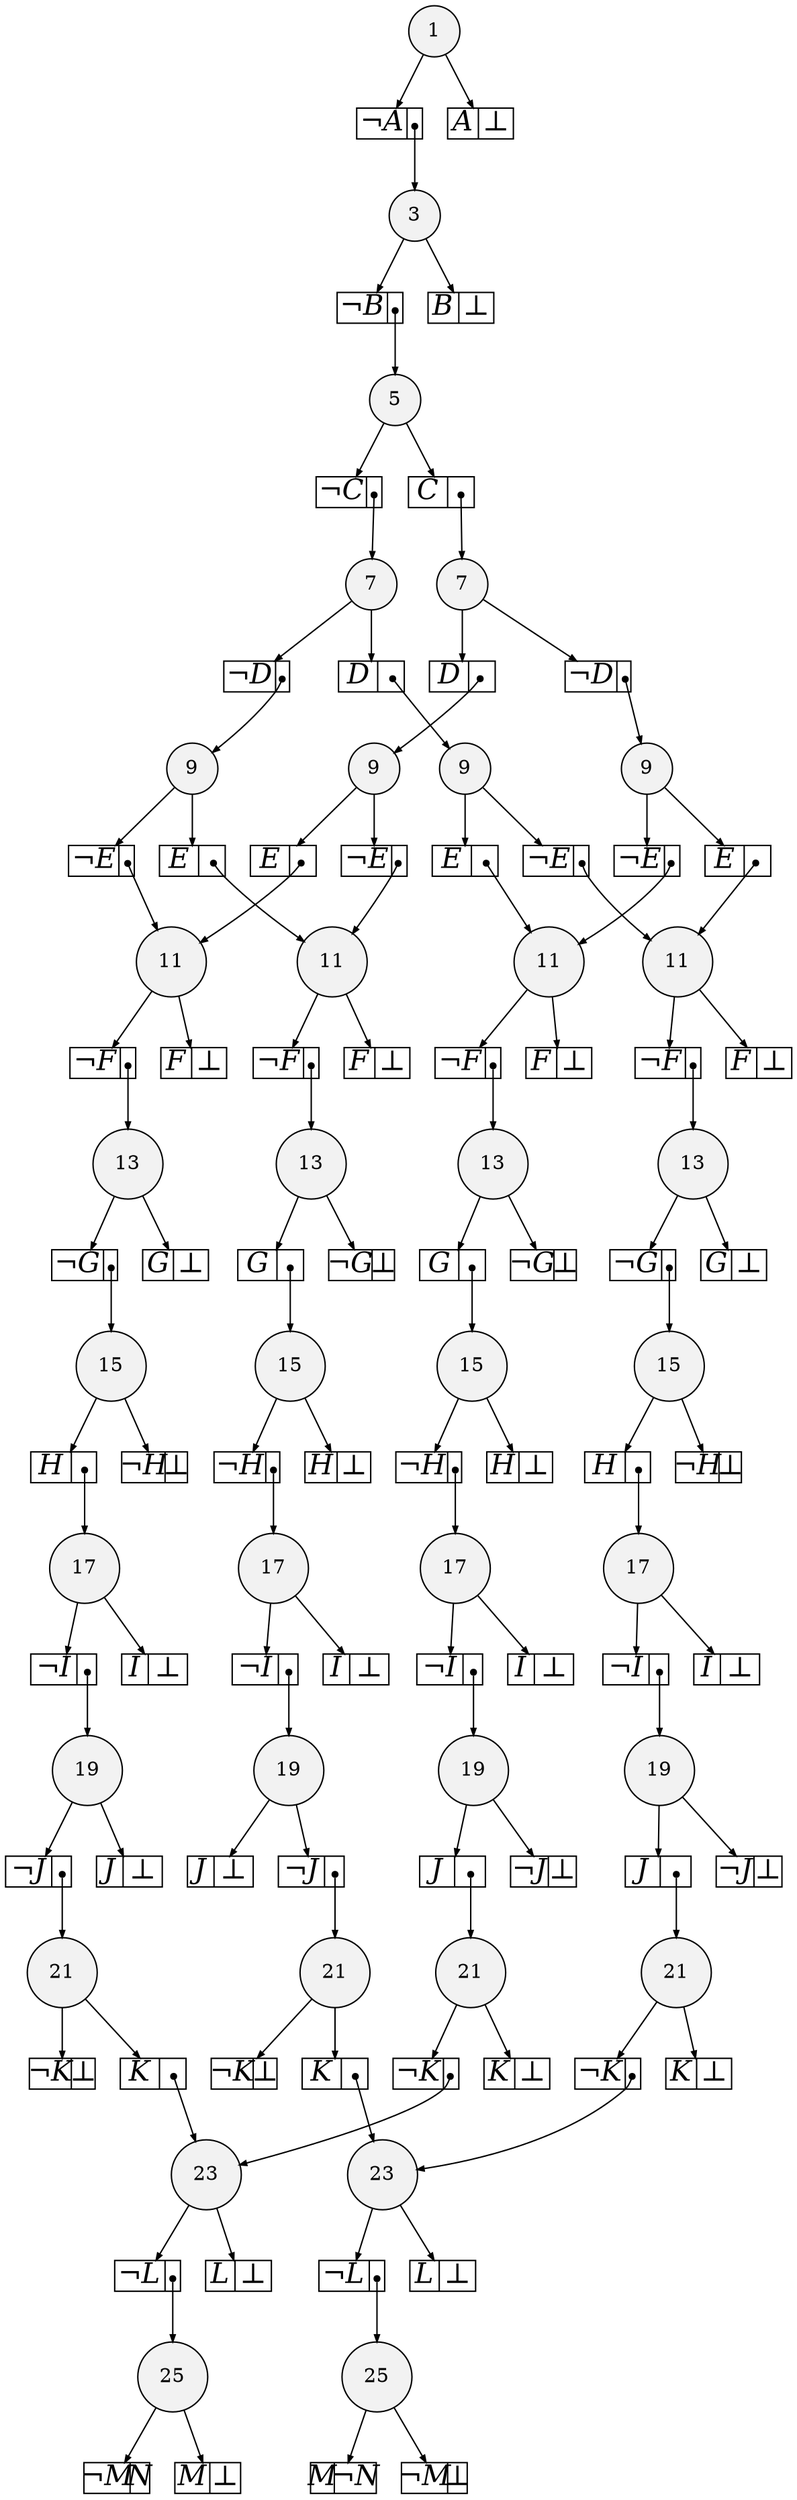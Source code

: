 
digraph sdd {

overlap=false

{rank=same; n960 n955 }
{rank=same; n961 n956 }
{rank=same; n67368 n67379 n67356 n67345 }
{rank=same; n67369 n67380 n67357 n67346 }
{rank=same; n67370 n67381 n67358 n67347 }
{rank=same; n67371 n67382 n67359 n67348 }
{rank=same; n67372 n67383 n67360 n67349 }
{rank=same; n70012 n69960 n70014 n69962 }
{rank=same; n70027 n70026 n70024 n70023 }
{rank=same; n70028 n70025 }
{rank=same; n70029 }
{rank=same; n71582 }
{rank=same; n71583 }

n960 [label= "25",style=filled,fillcolor=gray95,shape=circle,height=.25,width=.25]; 
n960e0
      [label= "<L>&not;M|<R>N",
      shape=record,
      fontsize=20,
      fontname="Times-Italic",
      fillcolor=white,
      style=filled,
      fixedsize=true,
      height=.30, 
      width=.65];

n960->n960e0 [arrowsize=.50];
n960e1
      [label= "<L>M|<R>&#8869;",
      shape=record,
      fontsize=20,
      fontname="Times-Italic",
      fillcolor=white,
      style=filled,
      fixedsize=true,
      height=.30, 
      width=.65];

n960->n960e1 [arrowsize=.50];
n955 [label= "25",style=filled,fillcolor=gray95,shape=circle,height=.25,width=.25]; 
n955e0
      [label= "<L>M|<R>&not;N",
      shape=record,
      fontsize=20,
      fontname="Times-Italic",
      fillcolor=white,
      style=filled,
      fixedsize=true,
      height=.30, 
      width=.65];

n955->n955e0 [arrowsize=.50];
n955e1
      [label= "<L>&not;M|<R>&#8869;",
      shape=record,
      fontsize=20,
      fontname="Times-Italic",
      fillcolor=white,
      style=filled,
      fixedsize=true,
      height=.30, 
      width=.65];

n955->n955e1 [arrowsize=.50];
n961 [label= "23",style=filled,fillcolor=gray95,shape=circle,height=.25,width=.25]; 
n961e0
      [label= "<L>&not;L|<R>",
      shape=record,
      fontsize=20,
      fontname="Times-Italic",
      fillcolor=white,
      style=filled,
      fixedsize=true,
      height=.30, 
      width=.65];

n961->n961e0 [arrowsize=.50];
n961e0:R:c->n960 [arrowsize=.50,tailclip=false,arrowtail=dot,dir=both];
n961e1
      [label= "<L>L|<R>&#8869;",
      shape=record,
      fontsize=20,
      fontname="Times-Italic",
      fillcolor=white,
      style=filled,
      fixedsize=true,
      height=.30, 
      width=.65];

n961->n961e1 [arrowsize=.50];
n956 [label= "23",style=filled,fillcolor=gray95,shape=circle,height=.25,width=.25]; 
n956e0
      [label= "<L>&not;L|<R>",
      shape=record,
      fontsize=20,
      fontname="Times-Italic",
      fillcolor=white,
      style=filled,
      fixedsize=true,
      height=.30, 
      width=.65];

n956->n956e0 [arrowsize=.50];
n956e0:R:c->n955 [arrowsize=.50,tailclip=false,arrowtail=dot,dir=both];
n956e1
      [label= "<L>L|<R>&#8869;",
      shape=record,
      fontsize=20,
      fontname="Times-Italic",
      fillcolor=white,
      style=filled,
      fixedsize=true,
      height=.30, 
      width=.65];

n956->n956e1 [arrowsize=.50];
n67368 [label= "21",style=filled,fillcolor=gray95,shape=circle,height=.25,width=.25]; 
n67368e0
      [label= "<L>K|<R>",
      shape=record,
      fontsize=20,
      fontname="Times-Italic",
      fillcolor=white,
      style=filled,
      fixedsize=true,
      height=.30, 
      width=.65];

n67368->n67368e0 [arrowsize=.50];
n67368e0:R:c->n961 [arrowsize=.50,tailclip=false,arrowtail=dot,dir=both];
n67368e1
      [label= "<L>&not;K|<R>&#8869;",
      shape=record,
      fontsize=20,
      fontname="Times-Italic",
      fillcolor=white,
      style=filled,
      fixedsize=true,
      height=.30, 
      width=.65];

n67368->n67368e1 [arrowsize=.50];
n67379 [label= "21",style=filled,fillcolor=gray95,shape=circle,height=.25,width=.25]; 
n67379e0
      [label= "<L>K|<R>",
      shape=record,
      fontsize=20,
      fontname="Times-Italic",
      fillcolor=white,
      style=filled,
      fixedsize=true,
      height=.30, 
      width=.65];

n67379->n67379e0 [arrowsize=.50];
n67379e0:R:c->n956 [arrowsize=.50,tailclip=false,arrowtail=dot,dir=both];
n67379e1
      [label= "<L>&not;K|<R>&#8869;",
      shape=record,
      fontsize=20,
      fontname="Times-Italic",
      fillcolor=white,
      style=filled,
      fixedsize=true,
      height=.30, 
      width=.65];

n67379->n67379e1 [arrowsize=.50];
n67356 [label= "21",style=filled,fillcolor=gray95,shape=circle,height=.25,width=.25]; 
n67356e0
      [label= "<L>&not;K|<R>",
      shape=record,
      fontsize=20,
      fontname="Times-Italic",
      fillcolor=white,
      style=filled,
      fixedsize=true,
      height=.30, 
      width=.65];

n67356->n67356e0 [arrowsize=.50];
n67356e0:R:c->n961 [arrowsize=.50,tailclip=false,arrowtail=dot,dir=both];
n67356e1
      [label= "<L>K|<R>&#8869;",
      shape=record,
      fontsize=20,
      fontname="Times-Italic",
      fillcolor=white,
      style=filled,
      fixedsize=true,
      height=.30, 
      width=.65];

n67356->n67356e1 [arrowsize=.50];
n67345 [label= "21",style=filled,fillcolor=gray95,shape=circle,height=.25,width=.25]; 
n67345e0
      [label= "<L>&not;K|<R>",
      shape=record,
      fontsize=20,
      fontname="Times-Italic",
      fillcolor=white,
      style=filled,
      fixedsize=true,
      height=.30, 
      width=.65];

n67345->n67345e0 [arrowsize=.50];
n67345e0:R:c->n956 [arrowsize=.50,tailclip=false,arrowtail=dot,dir=both];
n67345e1
      [label= "<L>K|<R>&#8869;",
      shape=record,
      fontsize=20,
      fontname="Times-Italic",
      fillcolor=white,
      style=filled,
      fixedsize=true,
      height=.30, 
      width=.65];

n67345->n67345e1 [arrowsize=.50];
n67369 [label= "19",style=filled,fillcolor=gray95,shape=circle,height=.25,width=.25]; 
n67369e0
      [label= "<L>&not;J|<R>",
      shape=record,
      fontsize=20,
      fontname="Times-Italic",
      fillcolor=white,
      style=filled,
      fixedsize=true,
      height=.30, 
      width=.65];

n67369->n67369e0 [arrowsize=.50];
n67369e0:R:c->n67368 [arrowsize=.50,tailclip=false,arrowtail=dot,dir=both];
n67369e1
      [label= "<L>J|<R>&#8869;",
      shape=record,
      fontsize=20,
      fontname="Times-Italic",
      fillcolor=white,
      style=filled,
      fixedsize=true,
      height=.30, 
      width=.65];

n67369->n67369e1 [arrowsize=.50];
n67380 [label= "19",style=filled,fillcolor=gray95,shape=circle,height=.25,width=.25]; 
n67380e0
      [label= "<L>&not;J|<R>",
      shape=record,
      fontsize=20,
      fontname="Times-Italic",
      fillcolor=white,
      style=filled,
      fixedsize=true,
      height=.30, 
      width=.65];

n67380->n67380e0 [arrowsize=.50];
n67380e0:R:c->n67379 [arrowsize=.50,tailclip=false,arrowtail=dot,dir=both];
n67380e1
      [label= "<L>J|<R>&#8869;",
      shape=record,
      fontsize=20,
      fontname="Times-Italic",
      fillcolor=white,
      style=filled,
      fixedsize=true,
      height=.30, 
      width=.65];

n67380->n67380e1 [arrowsize=.50];
n67357 [label= "19",style=filled,fillcolor=gray95,shape=circle,height=.25,width=.25]; 
n67357e0
      [label= "<L>J|<R>",
      shape=record,
      fontsize=20,
      fontname="Times-Italic",
      fillcolor=white,
      style=filled,
      fixedsize=true,
      height=.30, 
      width=.65];

n67357->n67357e0 [arrowsize=.50];
n67357e0:R:c->n67356 [arrowsize=.50,tailclip=false,arrowtail=dot,dir=both];
n67357e1
      [label= "<L>&not;J|<R>&#8869;",
      shape=record,
      fontsize=20,
      fontname="Times-Italic",
      fillcolor=white,
      style=filled,
      fixedsize=true,
      height=.30, 
      width=.65];

n67357->n67357e1 [arrowsize=.50];
n67346 [label= "19",style=filled,fillcolor=gray95,shape=circle,height=.25,width=.25]; 
n67346e0
      [label= "<L>J|<R>",
      shape=record,
      fontsize=20,
      fontname="Times-Italic",
      fillcolor=white,
      style=filled,
      fixedsize=true,
      height=.30, 
      width=.65];

n67346->n67346e0 [arrowsize=.50];
n67346e0:R:c->n67345 [arrowsize=.50,tailclip=false,arrowtail=dot,dir=both];
n67346e1
      [label= "<L>&not;J|<R>&#8869;",
      shape=record,
      fontsize=20,
      fontname="Times-Italic",
      fillcolor=white,
      style=filled,
      fixedsize=true,
      height=.30, 
      width=.65];

n67346->n67346e1 [arrowsize=.50];
n67370 [label= "17",style=filled,fillcolor=gray95,shape=circle,height=.25,width=.25]; 
n67370e0
      [label= "<L>&not;I|<R>",
      shape=record,
      fontsize=20,
      fontname="Times-Italic",
      fillcolor=white,
      style=filled,
      fixedsize=true,
      height=.30, 
      width=.65];

n67370->n67370e0 [arrowsize=.50];
n67370e0:R:c->n67369 [arrowsize=.50,tailclip=false,arrowtail=dot,dir=both];
n67370e1
      [label= "<L>I|<R>&#8869;",
      shape=record,
      fontsize=20,
      fontname="Times-Italic",
      fillcolor=white,
      style=filled,
      fixedsize=true,
      height=.30, 
      width=.65];

n67370->n67370e1 [arrowsize=.50];
n67381 [label= "17",style=filled,fillcolor=gray95,shape=circle,height=.25,width=.25]; 
n67381e0
      [label= "<L>&not;I|<R>",
      shape=record,
      fontsize=20,
      fontname="Times-Italic",
      fillcolor=white,
      style=filled,
      fixedsize=true,
      height=.30, 
      width=.65];

n67381->n67381e0 [arrowsize=.50];
n67381e0:R:c->n67380 [arrowsize=.50,tailclip=false,arrowtail=dot,dir=both];
n67381e1
      [label= "<L>I|<R>&#8869;",
      shape=record,
      fontsize=20,
      fontname="Times-Italic",
      fillcolor=white,
      style=filled,
      fixedsize=true,
      height=.30, 
      width=.65];

n67381->n67381e1 [arrowsize=.50];
n67358 [label= "17",style=filled,fillcolor=gray95,shape=circle,height=.25,width=.25]; 
n67358e0
      [label= "<L>&not;I|<R>",
      shape=record,
      fontsize=20,
      fontname="Times-Italic",
      fillcolor=white,
      style=filled,
      fixedsize=true,
      height=.30, 
      width=.65];

n67358->n67358e0 [arrowsize=.50];
n67358e0:R:c->n67357 [arrowsize=.50,tailclip=false,arrowtail=dot,dir=both];
n67358e1
      [label= "<L>I|<R>&#8869;",
      shape=record,
      fontsize=20,
      fontname="Times-Italic",
      fillcolor=white,
      style=filled,
      fixedsize=true,
      height=.30, 
      width=.65];

n67358->n67358e1 [arrowsize=.50];
n67347 [label= "17",style=filled,fillcolor=gray95,shape=circle,height=.25,width=.25]; 
n67347e0
      [label= "<L>&not;I|<R>",
      shape=record,
      fontsize=20,
      fontname="Times-Italic",
      fillcolor=white,
      style=filled,
      fixedsize=true,
      height=.30, 
      width=.65];

n67347->n67347e0 [arrowsize=.50];
n67347e0:R:c->n67346 [arrowsize=.50,tailclip=false,arrowtail=dot,dir=both];
n67347e1
      [label= "<L>I|<R>&#8869;",
      shape=record,
      fontsize=20,
      fontname="Times-Italic",
      fillcolor=white,
      style=filled,
      fixedsize=true,
      height=.30, 
      width=.65];

n67347->n67347e1 [arrowsize=.50];
n67371 [label= "15",style=filled,fillcolor=gray95,shape=circle,height=.25,width=.25]; 
n67371e0
      [label= "<L>H|<R>",
      shape=record,
      fontsize=20,
      fontname="Times-Italic",
      fillcolor=white,
      style=filled,
      fixedsize=true,
      height=.30, 
      width=.65];

n67371->n67371e0 [arrowsize=.50];
n67371e0:R:c->n67370 [arrowsize=.50,tailclip=false,arrowtail=dot,dir=both];
n67371e1
      [label= "<L>&not;H|<R>&#8869;",
      shape=record,
      fontsize=20,
      fontname="Times-Italic",
      fillcolor=white,
      style=filled,
      fixedsize=true,
      height=.30, 
      width=.65];

n67371->n67371e1 [arrowsize=.50];
n67382 [label= "15",style=filled,fillcolor=gray95,shape=circle,height=.25,width=.25]; 
n67382e0
      [label= "<L>&not;H|<R>",
      shape=record,
      fontsize=20,
      fontname="Times-Italic",
      fillcolor=white,
      style=filled,
      fixedsize=true,
      height=.30, 
      width=.65];

n67382->n67382e0 [arrowsize=.50];
n67382e0:R:c->n67381 [arrowsize=.50,tailclip=false,arrowtail=dot,dir=both];
n67382e1
      [label= "<L>H|<R>&#8869;",
      shape=record,
      fontsize=20,
      fontname="Times-Italic",
      fillcolor=white,
      style=filled,
      fixedsize=true,
      height=.30, 
      width=.65];

n67382->n67382e1 [arrowsize=.50];
n67359 [label= "15",style=filled,fillcolor=gray95,shape=circle,height=.25,width=.25]; 
n67359e0
      [label= "<L>&not;H|<R>",
      shape=record,
      fontsize=20,
      fontname="Times-Italic",
      fillcolor=white,
      style=filled,
      fixedsize=true,
      height=.30, 
      width=.65];

n67359->n67359e0 [arrowsize=.50];
n67359e0:R:c->n67358 [arrowsize=.50,tailclip=false,arrowtail=dot,dir=both];
n67359e1
      [label= "<L>H|<R>&#8869;",
      shape=record,
      fontsize=20,
      fontname="Times-Italic",
      fillcolor=white,
      style=filled,
      fixedsize=true,
      height=.30, 
      width=.65];

n67359->n67359e1 [arrowsize=.50];
n67348 [label= "15",style=filled,fillcolor=gray95,shape=circle,height=.25,width=.25]; 
n67348e0
      [label= "<L>H|<R>",
      shape=record,
      fontsize=20,
      fontname="Times-Italic",
      fillcolor=white,
      style=filled,
      fixedsize=true,
      height=.30, 
      width=.65];

n67348->n67348e0 [arrowsize=.50];
n67348e0:R:c->n67347 [arrowsize=.50,tailclip=false,arrowtail=dot,dir=both];
n67348e1
      [label= "<L>&not;H|<R>&#8869;",
      shape=record,
      fontsize=20,
      fontname="Times-Italic",
      fillcolor=white,
      style=filled,
      fixedsize=true,
      height=.30, 
      width=.65];

n67348->n67348e1 [arrowsize=.50];
n67372 [label= "13",style=filled,fillcolor=gray95,shape=circle,height=.25,width=.25]; 
n67372e0
      [label= "<L>&not;G|<R>",
      shape=record,
      fontsize=20,
      fontname="Times-Italic",
      fillcolor=white,
      style=filled,
      fixedsize=true,
      height=.30, 
      width=.65];

n67372->n67372e0 [arrowsize=.50];
n67372e0:R:c->n67371 [arrowsize=.50,tailclip=false,arrowtail=dot,dir=both];
n67372e1
      [label= "<L>G|<R>&#8869;",
      shape=record,
      fontsize=20,
      fontname="Times-Italic",
      fillcolor=white,
      style=filled,
      fixedsize=true,
      height=.30, 
      width=.65];

n67372->n67372e1 [arrowsize=.50];
n67383 [label= "13",style=filled,fillcolor=gray95,shape=circle,height=.25,width=.25]; 
n67383e0
      [label= "<L>G|<R>",
      shape=record,
      fontsize=20,
      fontname="Times-Italic",
      fillcolor=white,
      style=filled,
      fixedsize=true,
      height=.30, 
      width=.65];

n67383->n67383e0 [arrowsize=.50];
n67383e0:R:c->n67382 [arrowsize=.50,tailclip=false,arrowtail=dot,dir=both];
n67383e1
      [label= "<L>&not;G|<R>&#8869;",
      shape=record,
      fontsize=20,
      fontname="Times-Italic",
      fillcolor=white,
      style=filled,
      fixedsize=true,
      height=.30, 
      width=.65];

n67383->n67383e1 [arrowsize=.50];
n67360 [label= "13",style=filled,fillcolor=gray95,shape=circle,height=.25,width=.25]; 
n67360e0
      [label= "<L>G|<R>",
      shape=record,
      fontsize=20,
      fontname="Times-Italic",
      fillcolor=white,
      style=filled,
      fixedsize=true,
      height=.30, 
      width=.65];

n67360->n67360e0 [arrowsize=.50];
n67360e0:R:c->n67359 [arrowsize=.50,tailclip=false,arrowtail=dot,dir=both];
n67360e1
      [label= "<L>&not;G|<R>&#8869;",
      shape=record,
      fontsize=20,
      fontname="Times-Italic",
      fillcolor=white,
      style=filled,
      fixedsize=true,
      height=.30, 
      width=.65];

n67360->n67360e1 [arrowsize=.50];
n67349 [label= "13",style=filled,fillcolor=gray95,shape=circle,height=.25,width=.25]; 
n67349e0
      [label= "<L>&not;G|<R>",
      shape=record,
      fontsize=20,
      fontname="Times-Italic",
      fillcolor=white,
      style=filled,
      fixedsize=true,
      height=.30, 
      width=.65];

n67349->n67349e0 [arrowsize=.50];
n67349e0:R:c->n67348 [arrowsize=.50,tailclip=false,arrowtail=dot,dir=both];
n67349e1
      [label= "<L>G|<R>&#8869;",
      shape=record,
      fontsize=20,
      fontname="Times-Italic",
      fillcolor=white,
      style=filled,
      fixedsize=true,
      height=.30, 
      width=.65];

n67349->n67349e1 [arrowsize=.50];
n70012 [label= "11",style=filled,fillcolor=gray95,shape=circle,height=.25,width=.25]; 
n70012e0
      [label= "<L>&not;F|<R>",
      shape=record,
      fontsize=20,
      fontname="Times-Italic",
      fillcolor=white,
      style=filled,
      fixedsize=true,
      height=.30, 
      width=.65];

n70012->n70012e0 [arrowsize=.50];
n70012e0:R:c->n67372 [arrowsize=.50,tailclip=false,arrowtail=dot,dir=both];
n70012e1
      [label= "<L>F|<R>&#8869;",
      shape=record,
      fontsize=20,
      fontname="Times-Italic",
      fillcolor=white,
      style=filled,
      fixedsize=true,
      height=.30, 
      width=.65];

n70012->n70012e1 [arrowsize=.50];
n69960 [label= "11",style=filled,fillcolor=gray95,shape=circle,height=.25,width=.25]; 
n69960e0
      [label= "<L>&not;F|<R>",
      shape=record,
      fontsize=20,
      fontname="Times-Italic",
      fillcolor=white,
      style=filled,
      fixedsize=true,
      height=.30, 
      width=.65];

n69960->n69960e0 [arrowsize=.50];
n69960e0:R:c->n67383 [arrowsize=.50,tailclip=false,arrowtail=dot,dir=both];
n69960e1
      [label= "<L>F|<R>&#8869;",
      shape=record,
      fontsize=20,
      fontname="Times-Italic",
      fillcolor=white,
      style=filled,
      fixedsize=true,
      height=.30, 
      width=.65];

n69960->n69960e1 [arrowsize=.50];
n70014 [label= "11",style=filled,fillcolor=gray95,shape=circle,height=.25,width=.25]; 
n70014e0
      [label= "<L>&not;F|<R>",
      shape=record,
      fontsize=20,
      fontname="Times-Italic",
      fillcolor=white,
      style=filled,
      fixedsize=true,
      height=.30, 
      width=.65];

n70014->n70014e0 [arrowsize=.50];
n70014e0:R:c->n67360 [arrowsize=.50,tailclip=false,arrowtail=dot,dir=both];
n70014e1
      [label= "<L>F|<R>&#8869;",
      shape=record,
      fontsize=20,
      fontname="Times-Italic",
      fillcolor=white,
      style=filled,
      fixedsize=true,
      height=.30, 
      width=.65];

n70014->n70014e1 [arrowsize=.50];
n69962 [label= "11",style=filled,fillcolor=gray95,shape=circle,height=.25,width=.25]; 
n69962e0
      [label= "<L>&not;F|<R>",
      shape=record,
      fontsize=20,
      fontname="Times-Italic",
      fillcolor=white,
      style=filled,
      fixedsize=true,
      height=.30, 
      width=.65];

n69962->n69962e0 [arrowsize=.50];
n69962e0:R:c->n67349 [arrowsize=.50,tailclip=false,arrowtail=dot,dir=both];
n69962e1
      [label= "<L>F|<R>&#8869;",
      shape=record,
      fontsize=20,
      fontname="Times-Italic",
      fillcolor=white,
      style=filled,
      fixedsize=true,
      height=.30, 
      width=.65];

n69962->n69962e1 [arrowsize=.50];
n70027 [label= "9",style=filled,fillcolor=gray95,shape=circle,height=.25,width=.25]; 
n70027e0
      [label= "<L>&not;E|<R>",
      shape=record,
      fontsize=20,
      fontname="Times-Italic",
      fillcolor=white,
      style=filled,
      fixedsize=true,
      height=.30, 
      width=.65];

n70027->n70027e0 [arrowsize=.50];
n70027e0:R:c->n70012 [arrowsize=.50,tailclip=false,arrowtail=dot,dir=both];
n70027e1
      [label= "<L>E|<R>",
      shape=record,
      fontsize=20,
      fontname="Times-Italic",
      fillcolor=white,
      style=filled,
      fixedsize=true,
      height=.30, 
      width=.65];

n70027->n70027e1 [arrowsize=.50];
n70027e1:R:c->n69960 [arrowsize=.50,tailclip=false,arrowtail=dot,dir=both];
n70026 [label= "9",style=filled,fillcolor=gray95,shape=circle,height=.25,width=.25]; 
n70026e0
      [label= "<L>E|<R>",
      shape=record,
      fontsize=20,
      fontname="Times-Italic",
      fillcolor=white,
      style=filled,
      fixedsize=true,
      height=.30, 
      width=.65];

n70026->n70026e0 [arrowsize=.50];
n70026e0:R:c->n70014 [arrowsize=.50,tailclip=false,arrowtail=dot,dir=both];
n70026e1
      [label= "<L>&not;E|<R>",
      shape=record,
      fontsize=20,
      fontname="Times-Italic",
      fillcolor=white,
      style=filled,
      fixedsize=true,
      height=.30, 
      width=.65];

n70026->n70026e1 [arrowsize=.50];
n70026e1:R:c->n69962 [arrowsize=.50,tailclip=false,arrowtail=dot,dir=both];
n70024 [label= "9",style=filled,fillcolor=gray95,shape=circle,height=.25,width=.25]; 
n70024e0
      [label= "<L>E|<R>",
      shape=record,
      fontsize=20,
      fontname="Times-Italic",
      fillcolor=white,
      style=filled,
      fixedsize=true,
      height=.30, 
      width=.65];

n70024->n70024e0 [arrowsize=.50];
n70024e0:R:c->n70012 [arrowsize=.50,tailclip=false,arrowtail=dot,dir=both];
n70024e1
      [label= "<L>&not;E|<R>",
      shape=record,
      fontsize=20,
      fontname="Times-Italic",
      fillcolor=white,
      style=filled,
      fixedsize=true,
      height=.30, 
      width=.65];

n70024->n70024e1 [arrowsize=.50];
n70024e1:R:c->n69960 [arrowsize=.50,tailclip=false,arrowtail=dot,dir=both];
n70023 [label= "9",style=filled,fillcolor=gray95,shape=circle,height=.25,width=.25]; 
n70023e0
      [label= "<L>&not;E|<R>",
      shape=record,
      fontsize=20,
      fontname="Times-Italic",
      fillcolor=white,
      style=filled,
      fixedsize=true,
      height=.30, 
      width=.65];

n70023->n70023e0 [arrowsize=.50];
n70023e0:R:c->n70014 [arrowsize=.50,tailclip=false,arrowtail=dot,dir=both];
n70023e1
      [label= "<L>E|<R>",
      shape=record,
      fontsize=20,
      fontname="Times-Italic",
      fillcolor=white,
      style=filled,
      fixedsize=true,
      height=.30, 
      width=.65];

n70023->n70023e1 [arrowsize=.50];
n70023e1:R:c->n69962 [arrowsize=.50,tailclip=false,arrowtail=dot,dir=both];
n70028 [label= "7",style=filled,fillcolor=gray95,shape=circle,height=.25,width=.25]; 
n70028e0
      [label= "<L>&not;D|<R>",
      shape=record,
      fontsize=20,
      fontname="Times-Italic",
      fillcolor=white,
      style=filled,
      fixedsize=true,
      height=.30, 
      width=.65];

n70028->n70028e0 [arrowsize=.50];
n70028e0:R:c->n70027 [arrowsize=.50,tailclip=false,arrowtail=dot,dir=both];
n70028e1
      [label= "<L>D|<R>",
      shape=record,
      fontsize=20,
      fontname="Times-Italic",
      fillcolor=white,
      style=filled,
      fixedsize=true,
      height=.30, 
      width=.65];

n70028->n70028e1 [arrowsize=.50];
n70028e1:R:c->n70026 [arrowsize=.50,tailclip=false,arrowtail=dot,dir=both];
n70025 [label= "7",style=filled,fillcolor=gray95,shape=circle,height=.25,width=.25]; 
n70025e0
      [label= "<L>D|<R>",
      shape=record,
      fontsize=20,
      fontname="Times-Italic",
      fillcolor=white,
      style=filled,
      fixedsize=true,
      height=.30, 
      width=.65];

n70025->n70025e0 [arrowsize=.50];
n70025e0:R:c->n70024 [arrowsize=.50,tailclip=false,arrowtail=dot,dir=both];
n70025e1
      [label= "<L>&not;D|<R>",
      shape=record,
      fontsize=20,
      fontname="Times-Italic",
      fillcolor=white,
      style=filled,
      fixedsize=true,
      height=.30, 
      width=.65];

n70025->n70025e1 [arrowsize=.50];
n70025e1:R:c->n70023 [arrowsize=.50,tailclip=false,arrowtail=dot,dir=both];
n70029 [label= "5",style=filled,fillcolor=gray95,shape=circle,height=.25,width=.25]; 
n70029e0
      [label= "<L>&not;C|<R>",
      shape=record,
      fontsize=20,
      fontname="Times-Italic",
      fillcolor=white,
      style=filled,
      fixedsize=true,
      height=.30, 
      width=.65];

n70029->n70029e0 [arrowsize=.50];
n70029e0:R:c->n70028 [arrowsize=.50,tailclip=false,arrowtail=dot,dir=both];
n70029e1
      [label= "<L>C|<R>",
      shape=record,
      fontsize=20,
      fontname="Times-Italic",
      fillcolor=white,
      style=filled,
      fixedsize=true,
      height=.30, 
      width=.65];

n70029->n70029e1 [arrowsize=.50];
n70029e1:R:c->n70025 [arrowsize=.50,tailclip=false,arrowtail=dot,dir=both];
n71582 [label= "3",style=filled,fillcolor=gray95,shape=circle,height=.25,width=.25]; 
n71582e0
      [label= "<L>&not;B|<R>",
      shape=record,
      fontsize=20,
      fontname="Times-Italic",
      fillcolor=white,
      style=filled,
      fixedsize=true,
      height=.30, 
      width=.65];

n71582->n71582e0 [arrowsize=.50];
n71582e0:R:c->n70029 [arrowsize=.50,tailclip=false,arrowtail=dot,dir=both];
n71582e1
      [label= "<L>B|<R>&#8869;",
      shape=record,
      fontsize=20,
      fontname="Times-Italic",
      fillcolor=white,
      style=filled,
      fixedsize=true,
      height=.30, 
      width=.65];

n71582->n71582e1 [arrowsize=.50];
n71583 [label= "1",style=filled,fillcolor=gray95,shape=circle,height=.25,width=.25]; 
n71583e0
      [label= "<L>&not;A|<R>",
      shape=record,
      fontsize=20,
      fontname="Times-Italic",
      fillcolor=white,
      style=filled,
      fixedsize=true,
      height=.30, 
      width=.65];

n71583->n71583e0 [arrowsize=.50];
n71583e0:R:c->n71582 [arrowsize=.50,tailclip=false,arrowtail=dot,dir=both];
n71583e1
      [label= "<L>A|<R>&#8869;",
      shape=record,
      fontsize=20,
      fontname="Times-Italic",
      fillcolor=white,
      style=filled,
      fixedsize=true,
      height=.30, 
      width=.65];

n71583->n71583e1 [arrowsize=.50];


}